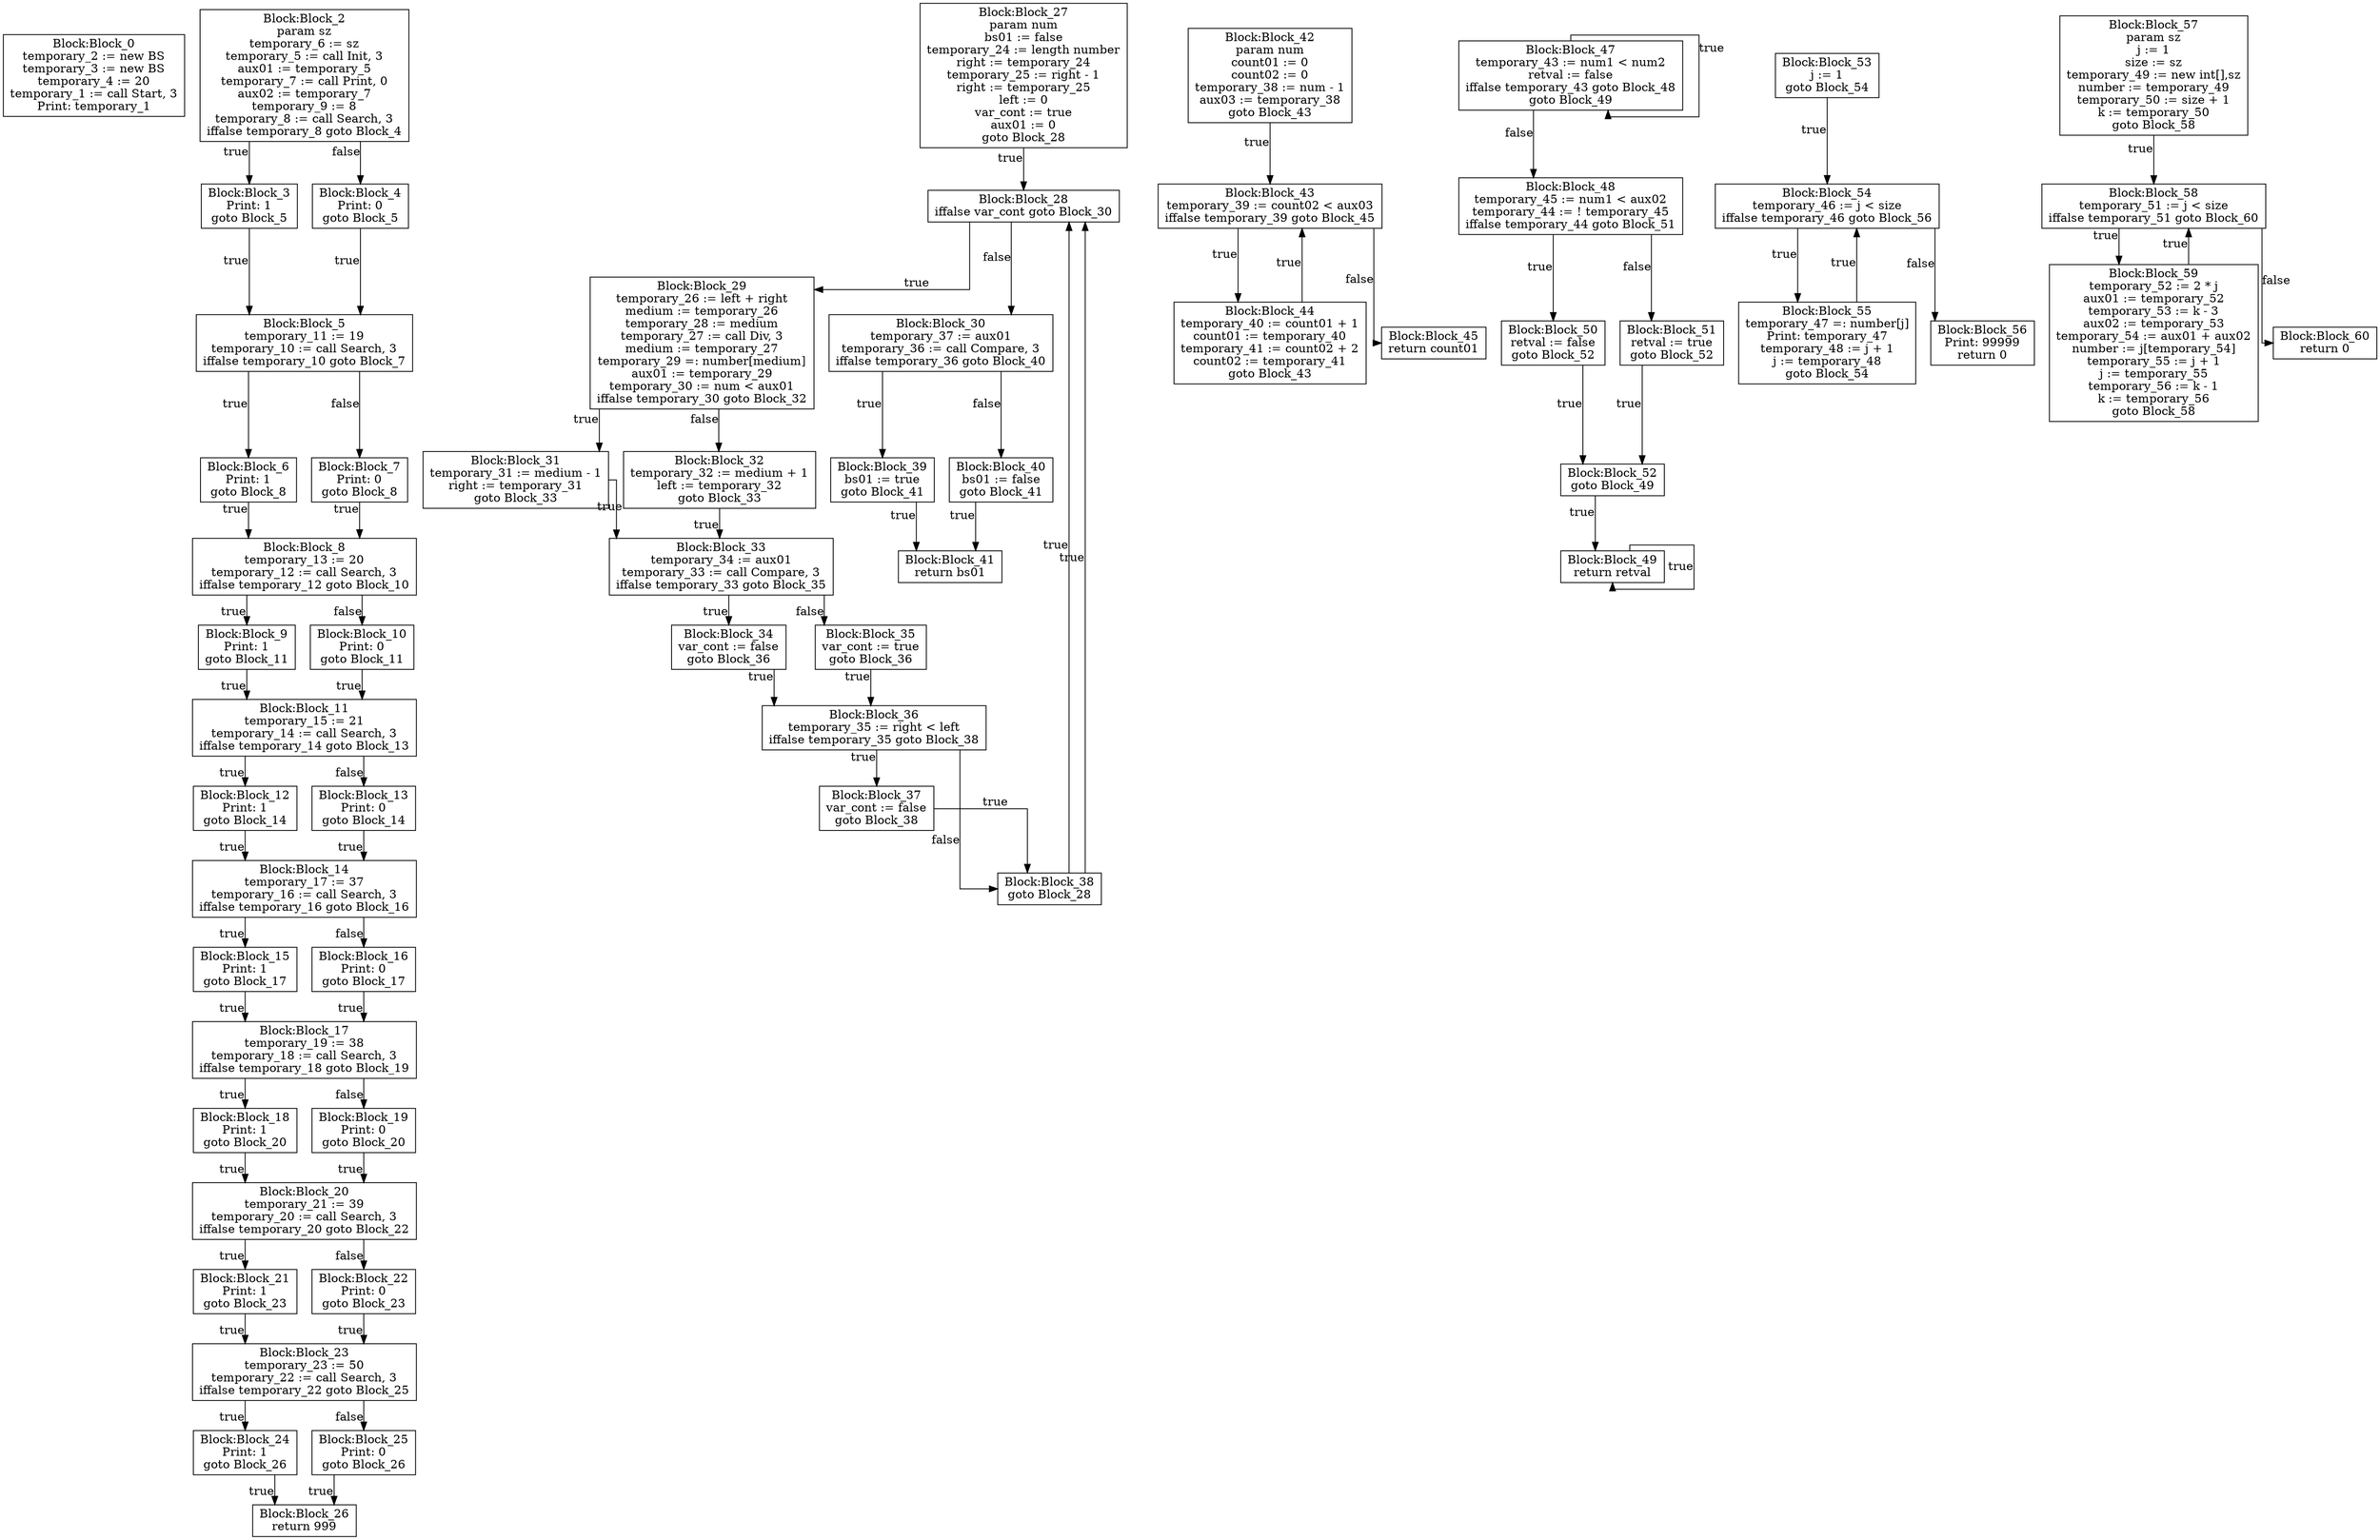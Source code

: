 digraph {
graph [ splines = ortho ]
	node [ shape = box ];
Block_0 [label="Block:Block_0
temporary_2 := new BS
temporary_3 := new BS
temporary_4 := 20
temporary_1 := call Start, 3
Print: temporary_1"];
Block_2 [label="Block:Block_2
param sz
temporary_6 := sz
temporary_5 := call Init, 3
aux01 := temporary_5
temporary_7 := call Print, 0
aux02 := temporary_7
temporary_9 := 8
temporary_8 := call Search, 3
iffalse temporary_8 goto Block_4"];
Block_2 -> Block_3 [xlabel = "true"]
Block_3 [label="Block:Block_3
Print: 1
goto Block_5"];
Block_3 -> Block_5 [xlabel = "true"]
Block_5 [label="Block:Block_5
temporary_11 := 19
temporary_10 := call Search, 3
iffalse temporary_10 goto Block_7"];
Block_5 -> Block_6 [xlabel = "true"]
Block_6 [label="Block:Block_6
Print: 1
goto Block_8"];
Block_6 -> Block_8 [xlabel = "true"]
Block_8 [label="Block:Block_8
temporary_13 := 20
temporary_12 := call Search, 3
iffalse temporary_12 goto Block_10"];
Block_8 -> Block_9 [xlabel = "true"]
Block_9 [label="Block:Block_9
Print: 1
goto Block_11"];
Block_9 -> Block_11 [xlabel = "true"]
Block_11 [label="Block:Block_11
temporary_15 := 21
temporary_14 := call Search, 3
iffalse temporary_14 goto Block_13"];
Block_11 -> Block_12 [xlabel = "true"]
Block_12 [label="Block:Block_12
Print: 1
goto Block_14"];
Block_12 -> Block_14 [xlabel = "true"]
Block_14 [label="Block:Block_14
temporary_17 := 37
temporary_16 := call Search, 3
iffalse temporary_16 goto Block_16"];
Block_14 -> Block_15 [xlabel = "true"]
Block_15 [label="Block:Block_15
Print: 1
goto Block_17"];
Block_15 -> Block_17 [xlabel = "true"]
Block_17 [label="Block:Block_17
temporary_19 := 38
temporary_18 := call Search, 3
iffalse temporary_18 goto Block_19"];
Block_17 -> Block_18 [xlabel = "true"]
Block_18 [label="Block:Block_18
Print: 1
goto Block_20"];
Block_18 -> Block_20 [xlabel = "true"]
Block_20 [label="Block:Block_20
temporary_21 := 39
temporary_20 := call Search, 3
iffalse temporary_20 goto Block_22"];
Block_20 -> Block_21 [xlabel = "true"]
Block_21 [label="Block:Block_21
Print: 1
goto Block_23"];
Block_21 -> Block_23 [xlabel = "true"]
Block_23 [label="Block:Block_23
temporary_23 := 50
temporary_22 := call Search, 3
iffalse temporary_22 goto Block_25"];
Block_23 -> Block_24 [xlabel = "true"]
Block_24 [label="Block:Block_24
Print: 1
goto Block_26"];
Block_24 -> Block_26 [xlabel = "true"]
Block_26 [label="Block:Block_26
return 999"];
Block_23 -> Block_25 [xlabel = "false"]
Block_25 [label="Block:Block_25
Print: 0
goto Block_26"];
Block_25 -> Block_26 [xlabel = "true"]
Block_20 -> Block_22 [xlabel = "false"]
Block_22 [label="Block:Block_22
Print: 0
goto Block_23"];
Block_22 -> Block_23 [xlabel = "true"]
Block_17 -> Block_19 [xlabel = "false"]
Block_19 [label="Block:Block_19
Print: 0
goto Block_20"];
Block_19 -> Block_20 [xlabel = "true"]
Block_14 -> Block_16 [xlabel = "false"]
Block_16 [label="Block:Block_16
Print: 0
goto Block_17"];
Block_16 -> Block_17 [xlabel = "true"]
Block_11 -> Block_13 [xlabel = "false"]
Block_13 [label="Block:Block_13
Print: 0
goto Block_14"];
Block_13 -> Block_14 [xlabel = "true"]
Block_8 -> Block_10 [xlabel = "false"]
Block_10 [label="Block:Block_10
Print: 0
goto Block_11"];
Block_10 -> Block_11 [xlabel = "true"]
Block_5 -> Block_7 [xlabel = "false"]
Block_7 [label="Block:Block_7
Print: 0
goto Block_8"];
Block_7 -> Block_8 [xlabel = "true"]
Block_2 -> Block_4 [xlabel = "false"]
Block_4 [label="Block:Block_4
Print: 0
goto Block_5"];
Block_4 -> Block_5 [xlabel = "true"]
Block_27 [label="Block:Block_27
param num
bs01 := false
temporary_24 := length number
right := temporary_24
temporary_25 := right - 1
right := temporary_25
left := 0
var_cont := true
aux01 := 0
goto Block_28"];
Block_27 -> Block_28 [xlabel = "true"]
Block_28 [label="Block:Block_28
iffalse var_cont goto Block_30"];
Block_28 -> Block_29 [xlabel = "true"]
Block_29 [label="Block:Block_29
temporary_26 := left + right
medium := temporary_26
temporary_28 := medium
temporary_27 := call Div, 3
medium := temporary_27
temporary_29 =: number[medium]
aux01 := temporary_29
temporary_30 := num < aux01
iffalse temporary_30 goto Block_32"];
Block_29 -> Block_31 [xlabel = "true"]
Block_31 [label="Block:Block_31
temporary_31 := medium - 1
right := temporary_31
goto Block_33"];
Block_31 -> Block_33 [xlabel = "true"]
Block_33 [label="Block:Block_33
temporary_34 := aux01
temporary_33 := call Compare, 3
iffalse temporary_33 goto Block_35"];
Block_33 -> Block_34 [xlabel = "true"]
Block_34 [label="Block:Block_34
var_cont := false
goto Block_36"];
Block_34 -> Block_36 [xlabel = "true"]
Block_36 [label="Block:Block_36
temporary_35 := right < left
iffalse temporary_35 goto Block_38"];
Block_36 -> Block_37 [xlabel = "true"]
Block_37 [label="Block:Block_37
var_cont := false
goto Block_38"];
Block_37 -> Block_38 [xlabel = "true"]
Block_38 [label="Block:Block_38
goto Block_28"];
Block_38 -> Block_28 [xlabel = "true"]
Block_36 -> Block_38 [xlabel = "false"]
Block_38 [label="Block:Block_38
goto Block_28"];
Block_38 -> Block_28 [xlabel = "true"]
Block_33 -> Block_35 [xlabel = "false"]
Block_35 [label="Block:Block_35
var_cont := true
goto Block_36"];
Block_35 -> Block_36 [xlabel = "true"]
Block_29 -> Block_32 [xlabel = "false"]
Block_32 [label="Block:Block_32
temporary_32 := medium + 1
left := temporary_32
goto Block_33"];
Block_32 -> Block_33 [xlabel = "true"]
Block_28 -> Block_30 [xlabel = "false"]
Block_30 [label="Block:Block_30
temporary_37 := aux01
temporary_36 := call Compare, 3
iffalse temporary_36 goto Block_40"];
Block_30 -> Block_39 [xlabel = "true"]
Block_39 [label="Block:Block_39
bs01 := true
goto Block_41"];
Block_39 -> Block_41 [xlabel = "true"]
Block_41 [label="Block:Block_41
return bs01"];
Block_30 -> Block_40 [xlabel = "false"]
Block_40 [label="Block:Block_40
bs01 := false
goto Block_41"];
Block_40 -> Block_41 [xlabel = "true"]
Block_42 [label="Block:Block_42
param num
count01 := 0
count02 := 0
temporary_38 := num - 1
aux03 := temporary_38
goto Block_43"];
Block_42 -> Block_43 [xlabel = "true"]
Block_43 [label="Block:Block_43
temporary_39 := count02 < aux03
iffalse temporary_39 goto Block_45"];
Block_43 -> Block_44 [xlabel = "true"]
Block_44 [label="Block:Block_44
temporary_40 := count01 + 1
count01 := temporary_40
temporary_41 := count02 + 2
count02 := temporary_41
goto Block_43"];
Block_44 -> Block_43 [xlabel = "true"]
Block_43 -> Block_45 [xlabel = "false"]
Block_45 [label="Block:Block_45
return count01"];
Block_47 [label="Block:Block_47
temporary_43 := num1 < num2
retval := false
iffalse temporary_43 goto Block_48
goto Block_49"];
Block_47 -> Block_47 [xlabel = "true"]
Block_47 -> Block_48 [xlabel = "false"]
Block_48 [label="Block:Block_48
temporary_45 := num1 < aux02
temporary_44 := ! temporary_45
iffalse temporary_44 goto Block_51"];
Block_48 -> Block_50 [xlabel = "true"]
Block_50 [label="Block:Block_50
retval := false
goto Block_52"];
Block_50 -> Block_52 [xlabel = "true"]
Block_52 [label="Block:Block_52
goto Block_49"];
Block_52 -> Block_49 [xlabel = "true"]
Block_49 [label="Block:Block_49
return retval"];
Block_49 -> Block_49 [xlabel = "true"]
Block_48 -> Block_51 [xlabel = "false"]
Block_51 [label="Block:Block_51
retval := true
goto Block_52"];
Block_51 -> Block_52 [xlabel = "true"]
Block_53 [label="Block:Block_53
j := 1
goto Block_54"];
Block_53 -> Block_54 [xlabel = "true"]
Block_54 [label="Block:Block_54
temporary_46 := j < size
iffalse temporary_46 goto Block_56"];
Block_54 -> Block_55 [xlabel = "true"]
Block_55 [label="Block:Block_55
temporary_47 =: number[j]
Print: temporary_47
temporary_48 := j + 1
j := temporary_48
goto Block_54"];
Block_55 -> Block_54 [xlabel = "true"]
Block_54 -> Block_56 [xlabel = "false"]
Block_56 [label="Block:Block_56
Print: 99999
return 0"];
Block_57 [label="Block:Block_57
param sz
j := 1
size := sz
temporary_49 := new int[],sz
number := temporary_49
temporary_50 := size + 1
k := temporary_50
goto Block_58"];
Block_57 -> Block_58 [xlabel = "true"]
Block_58 [label="Block:Block_58
temporary_51 := j < size
iffalse temporary_51 goto Block_60"];
Block_58 -> Block_59 [xlabel = "true"]
Block_59 [label="Block:Block_59
temporary_52 := 2 * j
aux01 := temporary_52
temporary_53 := k - 3
aux02 := temporary_53
temporary_54 := aux01 + aux02
number := j[temporary_54]
temporary_55 := j + 1
j := temporary_55
temporary_56 := k - 1
k := temporary_56
goto Block_58"];
Block_59 -> Block_58 [xlabel = "true"]
Block_58 -> Block_60 [xlabel = "false"]
Block_60 [label="Block:Block_60
return 0"];
}
